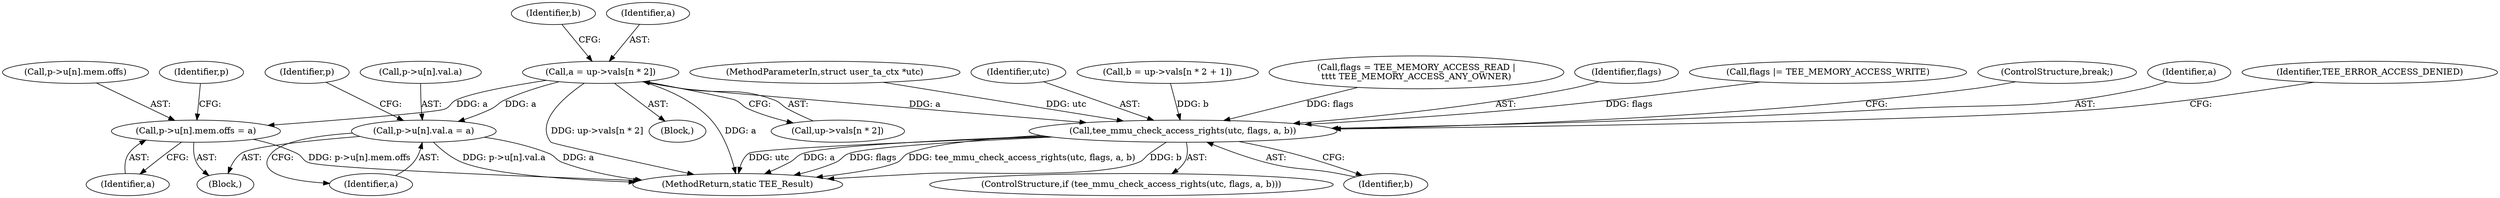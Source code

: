 digraph "0_optee_os_d5c5b0b77b2b589666024d219a8007b3f5b6faeb_0@pointer" {
"1000129" [label="(Call,a = up->vals[n * 2])"];
"1000179" [label="(Call,p->u[n].mem.offs = a)"];
"1000202" [label="(Call,tee_mmu_check_access_rights(utc, flags, a, b))"];
"1000212" [label="(Call,p->u[n].val.a = a)"];
"1000140" [label="(Identifier,b)"];
"1000129" [label="(Call,a = up->vals[n * 2])"];
"1000102" [label="(MethodParameterIn,struct user_ta_ctx *utc)"];
"1000203" [label="(Identifier,utc)"];
"1000228" [label="(Identifier,p)"];
"1000139" [label="(Call,b = up->vals[n * 2 + 1])"];
"1000213" [label="(Call,p->u[n].val.a)"];
"1000189" [label="(Identifier,a)"];
"1000179" [label="(Call,p->u[n].mem.offs = a)"];
"1000130" [label="(Identifier,a)"];
"1000127" [label="(Block,)"];
"1000202" [label="(Call,tee_mmu_check_access_rights(utc, flags, a, b))"];
"1000212" [label="(Call,p->u[n].val.a = a)"];
"1000151" [label="(Call,flags = TEE_MEMORY_ACCESS_READ |\n\t\t\t\t TEE_MEMORY_ACCESS_ANY_OWNER)"];
"1000204" [label="(Identifier,flags)"];
"1000201" [label="(ControlStructure,if (tee_mmu_check_access_rights(utc, flags, a, b)))"];
"1000163" [label="(Call,flags |= TEE_MEMORY_ACCESS_WRITE)"];
"1000160" [label="(Block,)"];
"1000222" [label="(Identifier,a)"];
"1000253" [label="(MethodReturn,static TEE_Result)"];
"1000131" [label="(Call,up->vals[n * 2])"];
"1000209" [label="(ControlStructure,break;)"];
"1000195" [label="(Identifier,p)"];
"1000206" [label="(Identifier,b)"];
"1000205" [label="(Identifier,a)"];
"1000208" [label="(Identifier,TEE_ERROR_ACCESS_DENIED)"];
"1000180" [label="(Call,p->u[n].mem.offs)"];
"1000129" -> "1000127"  [label="AST: "];
"1000129" -> "1000131"  [label="CFG: "];
"1000130" -> "1000129"  [label="AST: "];
"1000131" -> "1000129"  [label="AST: "];
"1000140" -> "1000129"  [label="CFG: "];
"1000129" -> "1000253"  [label="DDG: a"];
"1000129" -> "1000253"  [label="DDG: up->vals[n * 2]"];
"1000129" -> "1000179"  [label="DDG: a"];
"1000129" -> "1000202"  [label="DDG: a"];
"1000129" -> "1000212"  [label="DDG: a"];
"1000179" -> "1000160"  [label="AST: "];
"1000179" -> "1000189"  [label="CFG: "];
"1000180" -> "1000179"  [label="AST: "];
"1000189" -> "1000179"  [label="AST: "];
"1000195" -> "1000179"  [label="CFG: "];
"1000179" -> "1000253"  [label="DDG: p->u[n].mem.offs"];
"1000202" -> "1000201"  [label="AST: "];
"1000202" -> "1000206"  [label="CFG: "];
"1000203" -> "1000202"  [label="AST: "];
"1000204" -> "1000202"  [label="AST: "];
"1000205" -> "1000202"  [label="AST: "];
"1000206" -> "1000202"  [label="AST: "];
"1000208" -> "1000202"  [label="CFG: "];
"1000209" -> "1000202"  [label="CFG: "];
"1000202" -> "1000253"  [label="DDG: b"];
"1000202" -> "1000253"  [label="DDG: utc"];
"1000202" -> "1000253"  [label="DDG: a"];
"1000202" -> "1000253"  [label="DDG: flags"];
"1000202" -> "1000253"  [label="DDG: tee_mmu_check_access_rights(utc, flags, a, b)"];
"1000102" -> "1000202"  [label="DDG: utc"];
"1000163" -> "1000202"  [label="DDG: flags"];
"1000151" -> "1000202"  [label="DDG: flags"];
"1000139" -> "1000202"  [label="DDG: b"];
"1000212" -> "1000160"  [label="AST: "];
"1000212" -> "1000222"  [label="CFG: "];
"1000213" -> "1000212"  [label="AST: "];
"1000222" -> "1000212"  [label="AST: "];
"1000228" -> "1000212"  [label="CFG: "];
"1000212" -> "1000253"  [label="DDG: a"];
"1000212" -> "1000253"  [label="DDG: p->u[n].val.a"];
}
